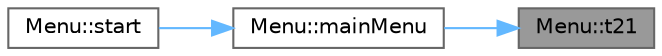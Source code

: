 digraph "Menu::t21"
{
 // LATEX_PDF_SIZE
  bgcolor="transparent";
  edge [fontname=Helvetica,fontsize=10,labelfontname=Helvetica,labelfontsize=10];
  node [fontname=Helvetica,fontsize=10,shape=box,height=0.2,width=0.4];
  rankdir="RL";
  Node1 [label="Menu::t21",height=0.2,width=0.4,color="gray40", fillcolor="grey60", style="filled", fontcolor="black",tooltip="Performs task T2.1."];
  Node1 -> Node2 [dir="back",color="steelblue1",style="solid"];
  Node2 [label="Menu::mainMenu",height=0.2,width=0.4,color="grey40", fillcolor="white", style="filled",URL="$class_menu.html#aef9edee86d2ea460606361c92e061583",tooltip="Displays the main menu."];
  Node2 -> Node3 [dir="back",color="steelblue1",style="solid"];
  Node3 [label="Menu::start",height=0.2,width=0.4,color="grey40", fillcolor="white", style="filled",URL="$class_menu.html#ae1ec62e738dda7faaaec850bd0b58ffe",tooltip="Starts the menu system."];
}

